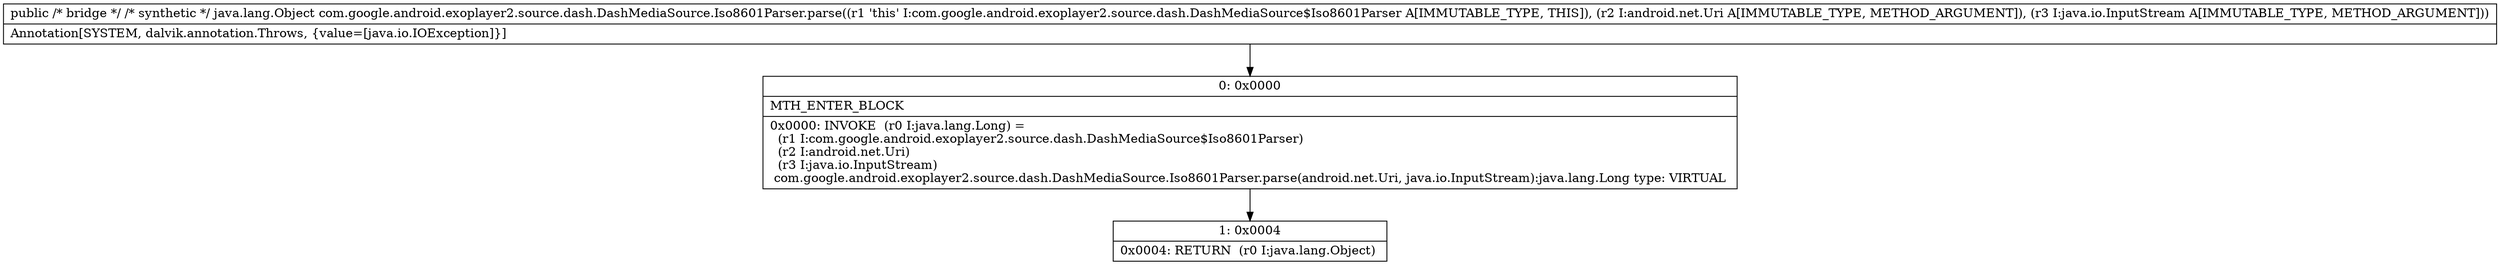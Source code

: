 digraph "CFG forcom.google.android.exoplayer2.source.dash.DashMediaSource.Iso8601Parser.parse(Landroid\/net\/Uri;Ljava\/io\/InputStream;)Ljava\/lang\/Object;" {
Node_0 [shape=record,label="{0\:\ 0x0000|MTH_ENTER_BLOCK\l|0x0000: INVOKE  (r0 I:java.lang.Long) = \l  (r1 I:com.google.android.exoplayer2.source.dash.DashMediaSource$Iso8601Parser)\l  (r2 I:android.net.Uri)\l  (r3 I:java.io.InputStream)\l com.google.android.exoplayer2.source.dash.DashMediaSource.Iso8601Parser.parse(android.net.Uri, java.io.InputStream):java.lang.Long type: VIRTUAL \l}"];
Node_1 [shape=record,label="{1\:\ 0x0004|0x0004: RETURN  (r0 I:java.lang.Object) \l}"];
MethodNode[shape=record,label="{public \/* bridge *\/ \/* synthetic *\/ java.lang.Object com.google.android.exoplayer2.source.dash.DashMediaSource.Iso8601Parser.parse((r1 'this' I:com.google.android.exoplayer2.source.dash.DashMediaSource$Iso8601Parser A[IMMUTABLE_TYPE, THIS]), (r2 I:android.net.Uri A[IMMUTABLE_TYPE, METHOD_ARGUMENT]), (r3 I:java.io.InputStream A[IMMUTABLE_TYPE, METHOD_ARGUMENT]))  | Annotation[SYSTEM, dalvik.annotation.Throws, \{value=[java.io.IOException]\}]\l}"];
MethodNode -> Node_0;
Node_0 -> Node_1;
}


